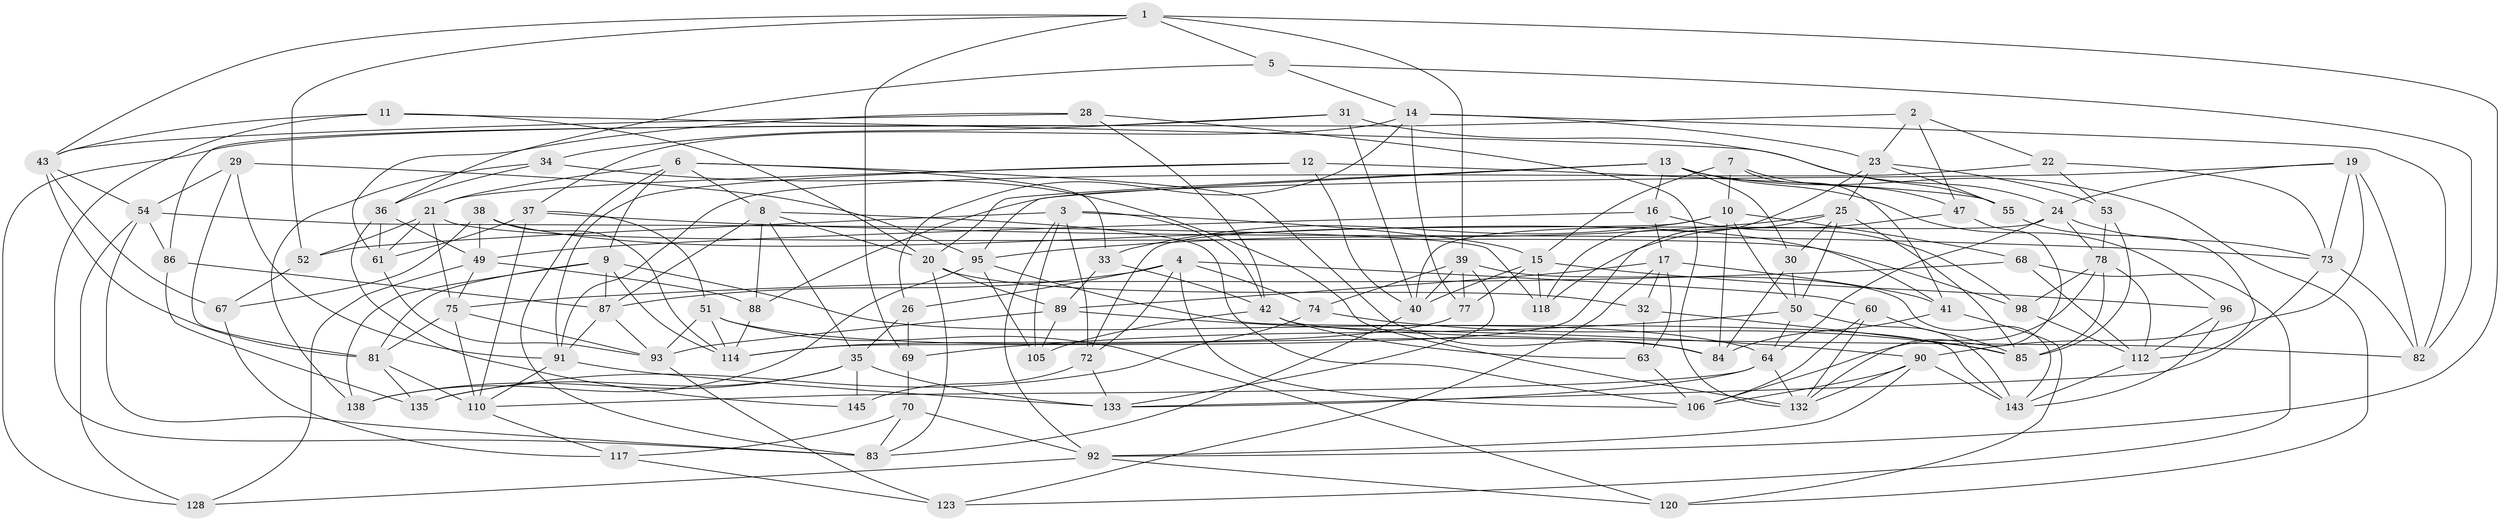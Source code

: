 // original degree distribution, {4: 1.0}
// Generated by graph-tools (version 1.1) at 2025/42/03/06/25 10:42:21]
// undirected, 95 vertices, 239 edges
graph export_dot {
graph [start="1"]
  node [color=gray90,style=filled];
  1 [super="+18"];
  2;
  3 [super="+127"];
  4 [super="+45"];
  5;
  6 [super="+71"];
  7;
  8 [super="+44"];
  9 [super="+141"];
  10 [super="+27"];
  11;
  12;
  13 [super="+59"];
  14 [super="+137"];
  15 [super="+102"];
  16;
  17 [super="+101"];
  19 [super="+48"];
  20 [super="+65"];
  21 [super="+46"];
  22;
  23 [super="+80"];
  24 [super="+130"];
  25 [super="+97"];
  26;
  28;
  29;
  30;
  31;
  32;
  33;
  34;
  35 [super="+56"];
  36 [super="+58"];
  37 [super="+76"];
  38;
  39 [super="+62"];
  40 [super="+148"];
  41 [super="+57"];
  42 [super="+79"];
  43 [super="+142"];
  47;
  49 [super="+104"];
  50 [super="+149"];
  51 [super="+136"];
  52;
  53;
  54 [super="+115"];
  55;
  60;
  61 [super="+121"];
  63;
  64 [super="+66"];
  67;
  68;
  69;
  70;
  72 [super="+99"];
  73 [super="+100"];
  74;
  75 [super="+131"];
  77;
  78 [super="+103"];
  81 [super="+109"];
  82 [super="+111"];
  83 [super="+122"];
  84 [super="+126"];
  85 [super="+129"];
  86;
  87 [super="+107"];
  88;
  89 [super="+125"];
  90 [super="+146"];
  91 [super="+144"];
  92 [super="+113"];
  93 [super="+94"];
  95 [super="+119"];
  96;
  98;
  105;
  106 [super="+108"];
  110 [super="+124"];
  112 [super="+116"];
  114 [super="+134"];
  117;
  118;
  120;
  123;
  128;
  132 [super="+140"];
  133 [super="+139"];
  135;
  138;
  143 [super="+147"];
  145;
  1 -- 43;
  1 -- 69;
  1 -- 39;
  1 -- 92;
  1 -- 5;
  1 -- 52;
  2 -- 47;
  2 -- 23;
  2 -- 22;
  2 -- 128;
  3 -- 105;
  3 -- 42;
  3 -- 72;
  3 -- 52;
  3 -- 15;
  3 -- 92;
  4 -- 60;
  4 -- 72;
  4 -- 26;
  4 -- 74;
  4 -- 87;
  4 -- 106;
  5 -- 36;
  5 -- 14;
  5 -- 82;
  6 -- 83;
  6 -- 84;
  6 -- 21;
  6 -- 33;
  6 -- 9;
  6 -- 8;
  7 -- 15;
  7 -- 47;
  7 -- 10;
  7 -- 41;
  8 -- 20;
  8 -- 106;
  8 -- 88;
  8 -- 35;
  8 -- 87;
  9 -- 81;
  9 -- 138;
  9 -- 64;
  9 -- 114;
  9 -- 87;
  10 -- 33;
  10 -- 84;
  10 -- 68;
  10 -- 72;
  10 -- 50;
  11 -- 20;
  11 -- 83;
  11 -- 43;
  11 -- 24;
  12 -- 21;
  12 -- 91;
  12 -- 55;
  12 -- 40;
  13 -- 16;
  13 -- 95;
  13 -- 120;
  13 -- 96;
  13 -- 30;
  13 -- 20;
  14 -- 26;
  14 -- 82;
  14 -- 37;
  14 -- 77;
  14 -- 23;
  15 -- 77;
  15 -- 96;
  15 -- 40;
  15 -- 118;
  16 -- 98;
  16 -- 17;
  16 -- 49;
  17 -- 123;
  17 -- 63;
  17 -- 32;
  17 -- 89;
  17 -- 41;
  19 -- 88;
  19 -- 82 [weight=2];
  19 -- 24;
  19 -- 73;
  19 -- 90;
  20 -- 89;
  20 -- 32;
  20 -- 83;
  21 -- 75;
  21 -- 98;
  21 -- 52;
  21 -- 61;
  22 -- 53;
  22 -- 91;
  22 -- 73;
  23 -- 55;
  23 -- 25;
  23 -- 53;
  23 -- 118;
  24 -- 40;
  24 -- 78;
  24 -- 73;
  24 -- 64;
  25 -- 30;
  25 -- 85;
  25 -- 50;
  25 -- 114;
  25 -- 95;
  26 -- 35;
  26 -- 69;
  28 -- 132;
  28 -- 42;
  28 -- 43;
  28 -- 61;
  29 -- 95;
  29 -- 91;
  29 -- 54;
  29 -- 81;
  30 -- 84;
  30 -- 50;
  31 -- 55;
  31 -- 40;
  31 -- 34;
  31 -- 86;
  32 -- 63;
  32 -- 85;
  33 -- 42;
  33 -- 89;
  34 -- 138;
  34 -- 36;
  34 -- 132;
  35 -- 138;
  35 -- 145;
  35 -- 135;
  35 -- 133;
  36 -- 145;
  36 -- 61 [weight=2];
  36 -- 49;
  37 -- 61;
  37 -- 110;
  37 -- 73;
  37 -- 51 [weight=2];
  38 -- 114;
  38 -- 49;
  38 -- 67;
  38 -- 41;
  39 -- 74;
  39 -- 133;
  39 -- 40;
  39 -- 77;
  39 -- 143;
  40 -- 83;
  41 -- 120;
  41 -- 84 [weight=2];
  42 -- 105;
  42 -- 63;
  42 -- 82;
  43 -- 67;
  43 -- 81;
  43 -- 54;
  47 -- 132;
  47 -- 118;
  49 -- 75;
  49 -- 88;
  49 -- 128;
  50 -- 69;
  50 -- 64;
  50 -- 143;
  51 -- 120;
  51 -- 93;
  51 -- 114;
  51 -- 84;
  52 -- 67;
  53 -- 85;
  53 -- 78;
  54 -- 128;
  54 -- 86;
  54 -- 118;
  54 -- 83;
  55 -- 112;
  60 -- 106;
  60 -- 132;
  60 -- 85;
  61 -- 93;
  63 -- 106;
  64 -- 132;
  64 -- 110;
  64 -- 133;
  67 -- 117;
  68 -- 123;
  68 -- 112;
  68 -- 75;
  69 -- 70;
  70 -- 117;
  70 -- 92;
  70 -- 83;
  72 -- 145 [weight=2];
  72 -- 133;
  73 -- 133;
  73 -- 82;
  74 -- 85;
  74 -- 135;
  75 -- 93;
  75 -- 110;
  75 -- 81;
  77 -- 114;
  78 -- 98;
  78 -- 85;
  78 -- 106;
  78 -- 112;
  81 -- 110;
  81 -- 135;
  86 -- 135;
  86 -- 87;
  87 -- 91;
  87 -- 93;
  88 -- 114;
  89 -- 93;
  89 -- 105;
  89 -- 90;
  90 -- 106;
  90 -- 132;
  90 -- 92;
  90 -- 143;
  91 -- 110;
  91 -- 133;
  92 -- 128;
  92 -- 120;
  93 -- 123;
  95 -- 105;
  95 -- 143;
  95 -- 138;
  96 -- 112;
  96 -- 143;
  98 -- 112;
  110 -- 117;
  112 -- 143;
  117 -- 123;
}
